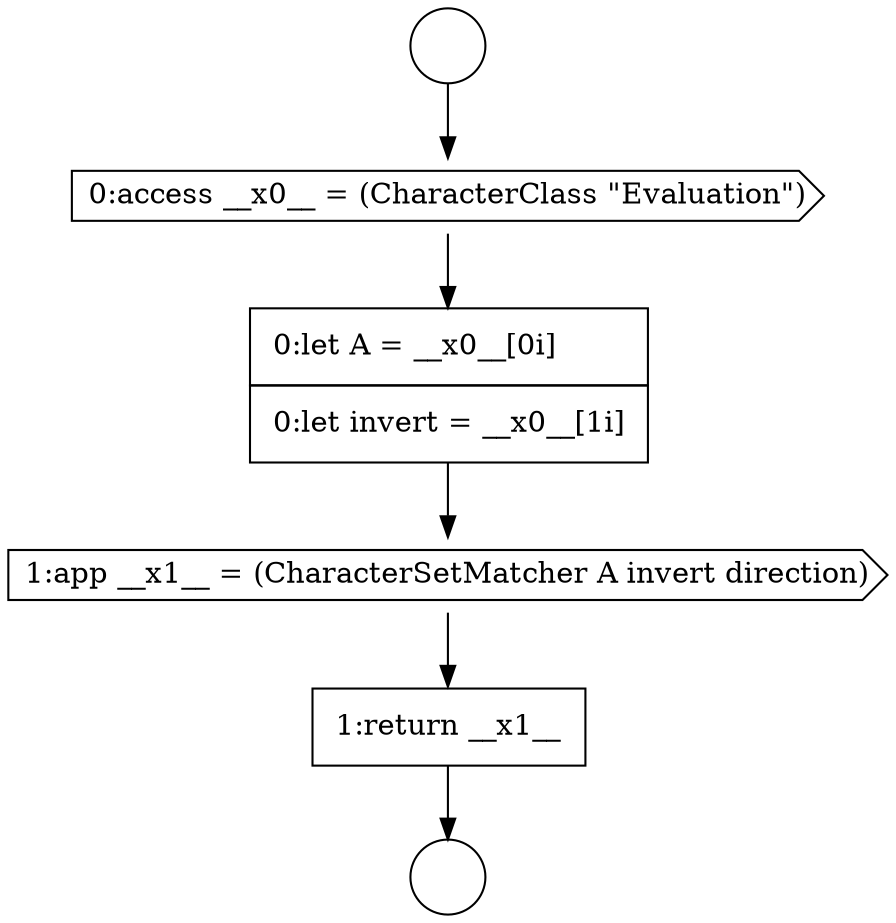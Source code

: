 digraph {
  node13511 [shape=cds, label=<<font color="black">0:access __x0__ = (CharacterClass &quot;Evaluation&quot;)</font>> color="black" fillcolor="white" style=filled]
  node13512 [shape=none, margin=0, label=<<font color="black">
    <table border="0" cellborder="1" cellspacing="0" cellpadding="10">
      <tr><td align="left">0:let A = __x0__[0i]</td></tr>
      <tr><td align="left">0:let invert = __x0__[1i]</td></tr>
    </table>
  </font>> color="black" fillcolor="white" style=filled]
  node13514 [shape=none, margin=0, label=<<font color="black">
    <table border="0" cellborder="1" cellspacing="0" cellpadding="10">
      <tr><td align="left">1:return __x1__</td></tr>
    </table>
  </font>> color="black" fillcolor="white" style=filled]
  node13509 [shape=circle label=" " color="black" fillcolor="white" style=filled]
  node13513 [shape=cds, label=<<font color="black">1:app __x1__ = (CharacterSetMatcher A invert direction)</font>> color="black" fillcolor="white" style=filled]
  node13510 [shape=circle label=" " color="black" fillcolor="white" style=filled]
  node13513 -> node13514 [ color="black"]
  node13511 -> node13512 [ color="black"]
  node13514 -> node13510 [ color="black"]
  node13512 -> node13513 [ color="black"]
  node13509 -> node13511 [ color="black"]
}
